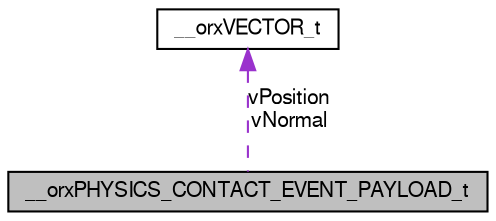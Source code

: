 digraph G
{
  bgcolor="transparent";
  edge [fontname="FreeSans",fontsize=10,labelfontname="FreeSans",labelfontsize=10];
  node [fontname="FreeSans",fontsize=10,shape=record];
  Node1 [label="__orxPHYSICS_CONTACT_EVENT_PAYLOAD_t",height=0.2,width=0.4,color="black", fillcolor="grey75", style="filled" fontcolor="black"];
  Node2 -> Node1 [dir=back,color="darkorchid3",fontsize=10,style="dashed",label="vPosition\nvNormal",fontname="FreeSans"];
  Node2 [label="__orxVECTOR_t",height=0.2,width=0.4,color="black",URL="$struct____orx_v_e_c_t_o_r__t.html"];
}
